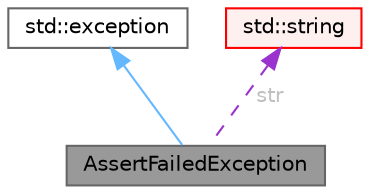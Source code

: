digraph "AssertFailedException"
{
 // LATEX_PDF_SIZE
  bgcolor="transparent";
  edge [fontname=Helvetica,fontsize=10,labelfontname=Helvetica,labelfontsize=10];
  node [fontname=Helvetica,fontsize=10,shape=box,height=0.2,width=0.4];
  Node1 [id="Node000001",label="AssertFailedException",height=0.2,width=0.4,color="gray40", fillcolor="grey60", style="filled", fontcolor="black",tooltip="Extends std::exception and is the exception that we throw if an assert fails."];
  Node2 -> Node1 [id="edge1_Node000001_Node000002",dir="back",color="steelblue1",style="solid",tooltip=" "];
  Node2 [id="Node000002",label="std::exception",height=0.2,width=0.4,color="gray40", fillcolor="white", style="filled",tooltip=" "];
  Node3 -> Node1 [id="edge2_Node000001_Node000003",dir="back",color="darkorchid3",style="dashed",tooltip=" ",label=" str",fontcolor="grey" ];
  Node3 [id="Node000003",label="std::string",height=0.2,width=0.4,color="red", fillcolor="#FFF0F0", style="filled",tooltip=" "];
}

